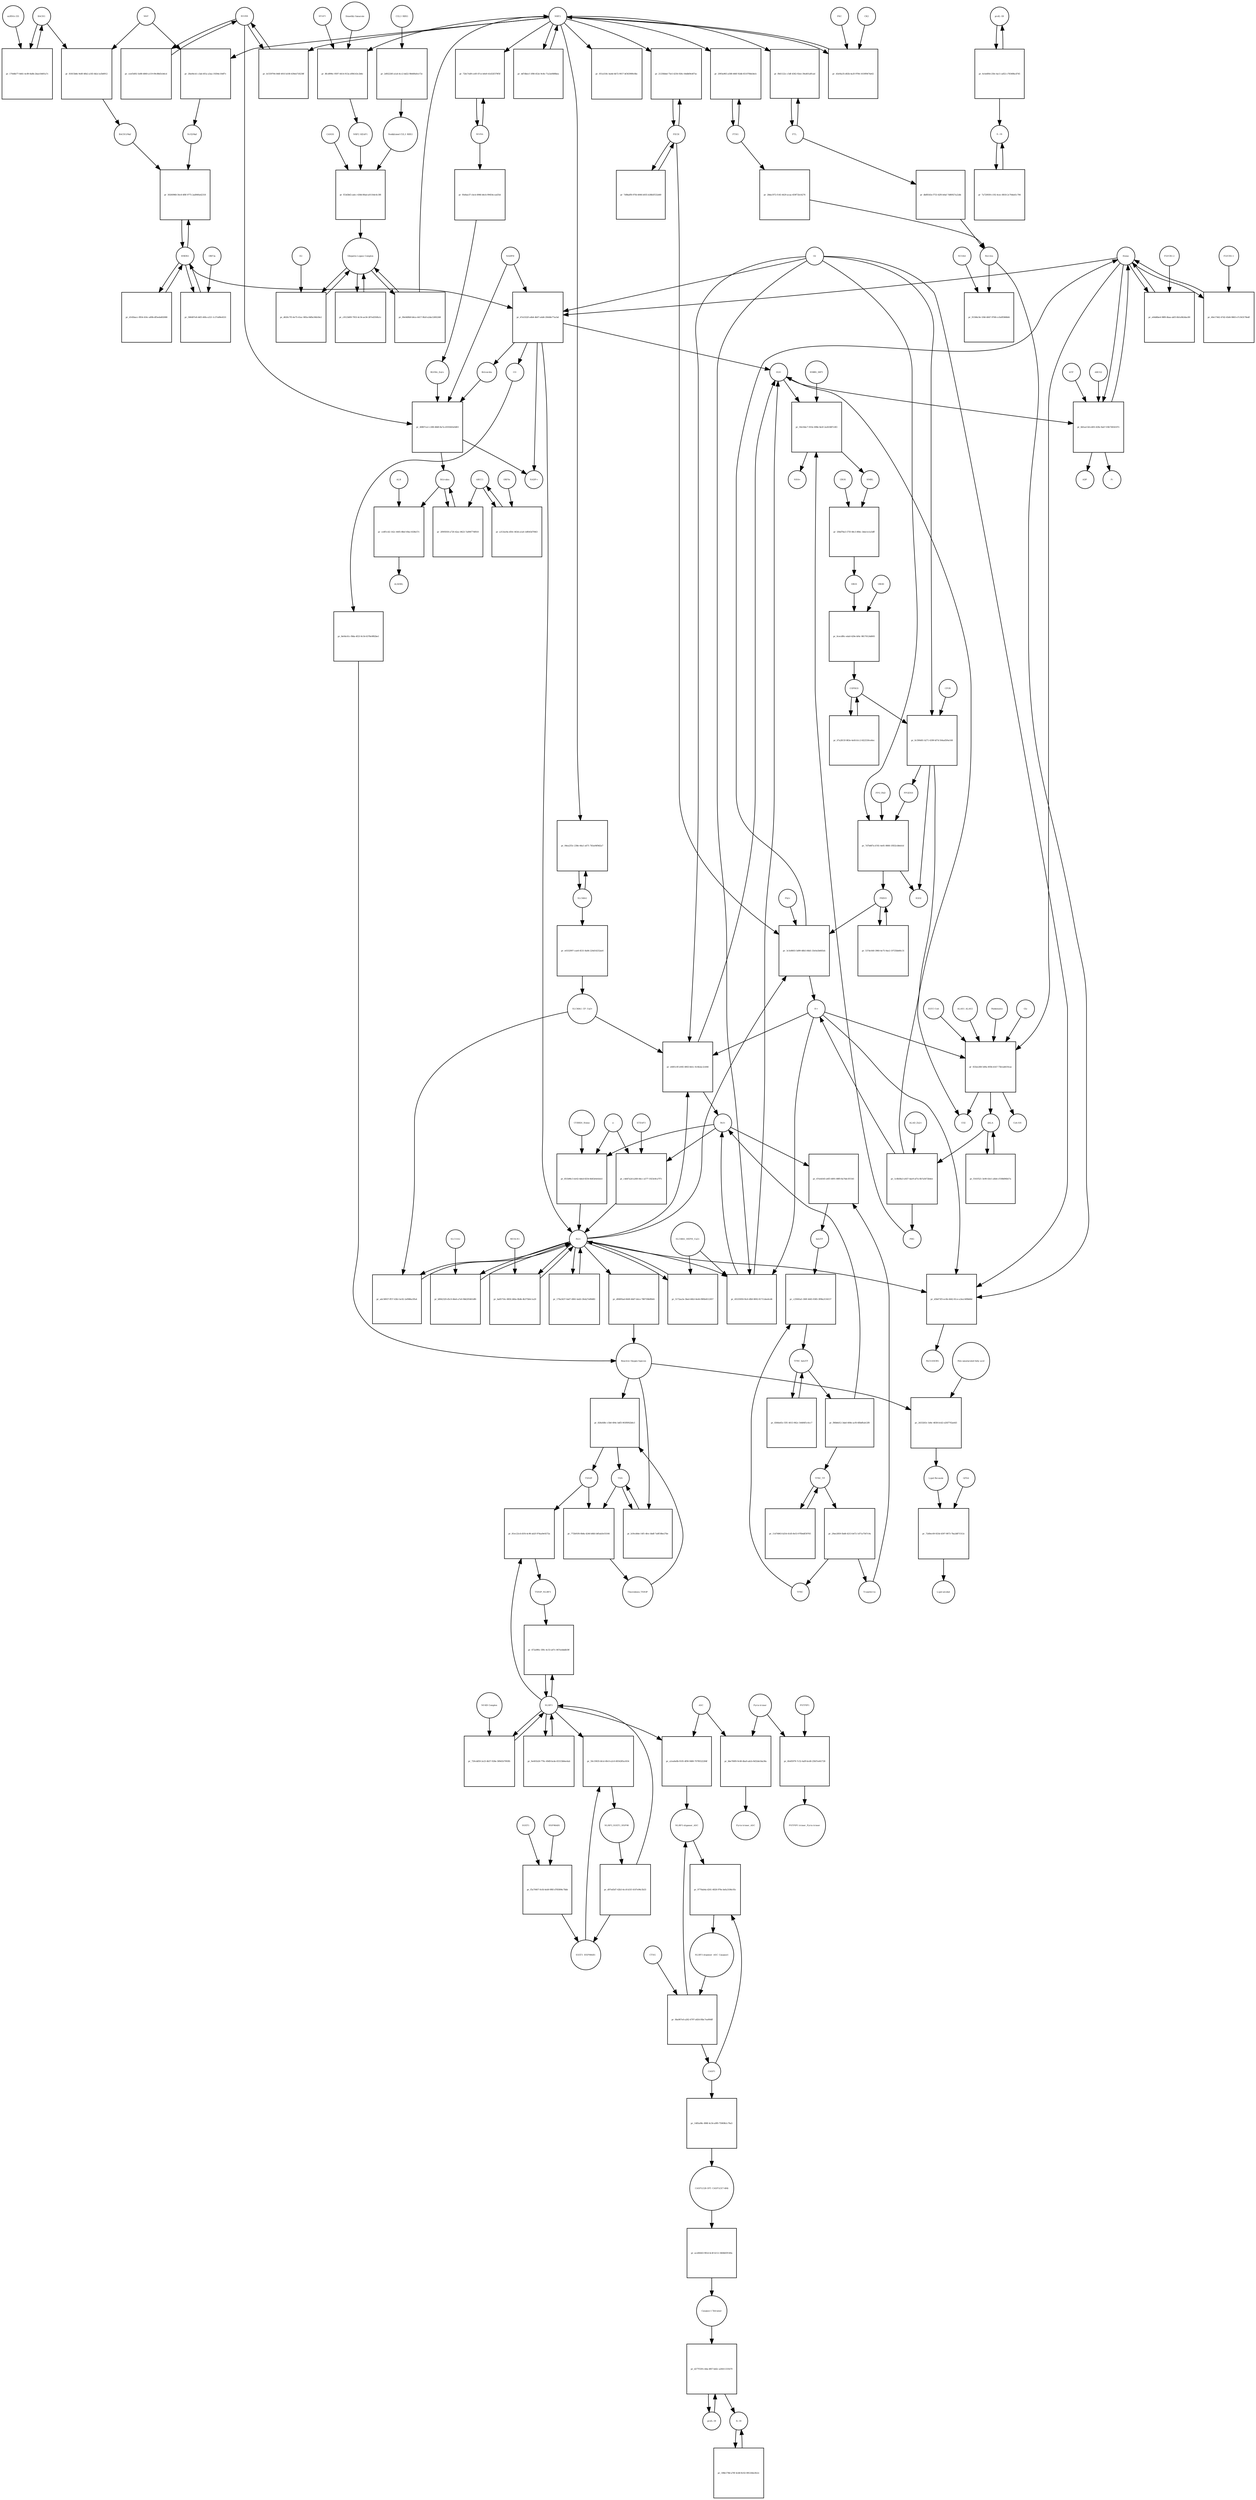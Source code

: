strict digraph  {
Heme [annotation="urn_miriam_obo.chebi_CHEBI%3A30413", bipartite=0, cls="simple chemical", fontsize=4, label=Heme, shape=circle];
"pr_47a5322f-a4b4-4b07-a4d4-29448e77acbd" [annotation="", bipartite=1, cls=process, fontsize=4, label="pr_47a5322f-a4b4-4b07-a4d4-29448e77acbd", shape=square];
Biliverdin [annotation="urn_miriam_obo.chebi_CHEBI%3A17033", bipartite=0, cls="simple chemical", fontsize=4, label=Biliverdin, shape=circle];
HMOX1 [annotation="", bipartite=0, cls=macromolecule, fontsize=4, label=HMOX1, shape=circle];
O2 [annotation="urn_miriam_obo.chebi_CHEBI%3A15379", bipartite=0, cls="simple chemical", fontsize=4, label=O2, shape=circle];
NADPH [annotation="urn_miriam_obo.chebi_CHEBI%3A16474", bipartite=0, cls="simple chemical", fontsize=4, label=NADPH, shape=circle];
H2O [annotation="urn_miriam_obo.chebi_CHEBI%3A15377", bipartite=0, cls="simple chemical", fontsize=4, label=H2O, shape=circle];
"Fe2+" [annotation="urn_miriam_obo.chebi_CHEBI%3A29033", bipartite=0, cls="simple chemical", fontsize=4, label="Fe2+", shape=circle];
"NADP+" [annotation="urn_miriam_obo.chebi_CHEBI%3A18009", bipartite=0, cls="simple chemical", fontsize=4, label="NADP+", shape=circle];
CO [annotation="urn_miriam_obo.chebi_CHEBI%3A17245", bipartite=0, cls="simple chemical", fontsize=4, label=CO, shape=circle];
"pr_e64d6be4-98f8-4baa-abf3-6b1a9b3dac89" [annotation="", bipartite=1, cls=process, fontsize=4, label="pr_e64d6be4-98f8-4baa-abf3-6b1a9b3dac89", shape=square];
"FLVCR1-2" [annotation=urn_miriam_uniprot_Q9Y5Y0, bipartite=0, cls=macromolecule, fontsize=4, label="FLVCR1-2", shape=circle];
"pr_40807ca1-c288-48d0-8a7a-d193443e0d03" [annotation="", bipartite=1, cls=process, fontsize=4, label="pr_40807ca1-c288-48d0-8a7a-d193443e0d03", shape=square];
Bilirubin [annotation="urn_miriam_obo.chebi_CHEBI%3A16990", bipartite=0, cls="simple chemical", fontsize=4, label=Bilirubin, shape=circle];
BLVRB [annotation=urn_miriam_uniprot_P30043, bipartite=0, cls=macromolecule, fontsize=4, label=BLVRB, shape=circle];
"BLVRA_Zn2+" [annotation="urn_miriam_obo.chebi_CHEBI%3A29805|urn_miriam_uniprot_P53004", bipartite=0, cls=complex, fontsize=4, label="BLVRA_Zn2+", shape=circle];
"pr_2f095930-a720-42ac-8623-7a896774f818" [annotation="", bipartite=1, cls=process, fontsize=4, label="pr_2f095930-a720-42ac-8623-7a896774f818", shape=square];
ABCC1 [annotation="", bipartite=0, cls=macromolecule, fontsize=4, label=ABCC1, shape=circle];
"pr_ce8f1cd2-142c-4405-88ef-69ac1638e57c" [annotation="", bipartite=1, cls=process, fontsize=4, label="pr_ce8f1cd2-142c-4405-88ef-69ac1638e57c", shape=square];
ALB [annotation=urn_miriam_uniprot_P02768, bipartite=0, cls=macromolecule, fontsize=4, label=ALB, shape=circle];
"ALB/BIL" [annotation="urn_miriam_uniprot_P02768|urn_miriam_obo.chebi_CHEBI%3A16990", bipartite=0, cls=complex, fontsize=4, label="ALB/BIL", shape=circle];
NRF2 [annotation="", bipartite=0, cls=macromolecule, fontsize=4, label=NRF2, shape=circle];
"pr_28a04cb1-c3ab-4f1a-a3aa-1929dc10df7c" [annotation="", bipartite=1, cls=process, fontsize=4, label="pr_28a04cb1-c3ab-4f1a-a3aa-1929dc10df7c", shape=square];
MAF [annotation=urn_miriam_uniprot_O75444, bipartite=0, cls=macromolecule, fontsize=4, label=MAF, shape=circle];
"Nrf2/Maf" [annotation="", bipartite=0, cls=complex, fontsize=4, label="Nrf2/Maf", shape=circle];
"pr_81815b8e-9e8f-40b2-a183-4b2c1a5b6912" [annotation="", bipartite=1, cls=process, fontsize=4, label="pr_81815b8e-9e8f-40b2-a183-4b2c1a5b6912", shape=square];
BACH1 [annotation=urn_miriam_uniprot_O14867, bipartite=0, cls=macromolecule, fontsize=4, label=BACH1, shape=circle];
"BACH1/Maf" [annotation="", bipartite=0, cls=complex, fontsize=4, label="BACH1/Maf", shape=circle];
"pr_170d4b77-0d41-4c89-8a8b-2bae18d01a7c" [annotation="", bipartite=1, cls=process, fontsize=4, label="pr_170d4b77-0d41-4c89-8a8b-2bae18d01a7c", shape=square];
"miRNA-155" [annotation=urn_miriam_ncbigene_406947, bipartite=0, cls="nucleic acid feature", fontsize=4, label="miRNA-155", shape=circle];
"pr_30260968-56c8-4f8f-9775-2ad949a42318" [annotation="", bipartite=1, cls=process, fontsize=4, label="pr_30260968-56c8-4f8f-9775-2ad949a42318", shape=square];
PRIN9 [annotation="urn_miriam_obo.chebi_CHEBI%3A15430", bipartite=0, cls="simple chemical", fontsize=4, label=PRIN9, shape=circle];
"pr_3c5e8603-5d99-48b5-84b5-33e0a5b665eb" [annotation="", bipartite=1, cls=process, fontsize=4, label="pr_3c5e8603-5d99-48b5-84b5-33e0a5b665eb", shape=square];
FECH [annotation=urn_miriam_uniprot_P22830, bipartite=0, cls=macromolecule, fontsize=4, label=FECH, shape=circle];
"Pb2+" [annotation="urn_miriam_obo.chebi_CHEBI%3A27889", bipartite=0, cls="simple chemical", fontsize=4, label="Pb2+", shape=circle];
"H+" [annotation="urn_miriam_obo.chebi_CHEBI%3A15378", bipartite=0, cls="simple chemical", fontsize=4, label="H+", shape=circle];
"SUCC-CoA" [annotation="urn_miriam_obo.chebi_CHEBI%3A57292", bipartite=0, cls="simple chemical", fontsize=4, label="SUCC-CoA", shape=circle];
"pr_833ee268-5d9a-493b-b1b7-75b1ab619cae" [annotation="", bipartite=1, cls=process, fontsize=4, label="pr_833ee268-5d9a-493b-b1b7-75b1ab619cae", shape=square];
dALA [annotation="urn_miriam_obo.chebi_CHEBI%3A356416", bipartite=0, cls="simple chemical", fontsize=4, label=dALA, shape=circle];
ALAS1_ALAS2 [annotation="urn_miriam_uniprot_P13196|urn_miriam_uniprot_P22557", bipartite=0, cls=complex, fontsize=4, label=ALAS1_ALAS2, shape=circle];
Panhematin [annotation="urn_miriam_obo.chebi_CHEBI%3A50385", bipartite=0, cls="simple chemical", fontsize=4, label=Panhematin, shape=circle];
Gly [annotation="urn_miriam_obo.chebi_CHEBI%3A57305", bipartite=0, cls="simple chemical", fontsize=4, label=Gly, shape=circle];
"CoA-SH" [annotation="urn_miriam_obo.chebi_CHEBI%3A15346", bipartite=0, cls="simple chemical", fontsize=4, label="CoA-SH", shape=circle];
CO2 [annotation="urn_miriam_obo.chebi_CHEBI%3A16526", bipartite=0, cls="simple chemical", fontsize=4, label=CO2, shape=circle];
"pr_8fcd996c-9597-4414-913a-ef84143c2b6c" [annotation="", bipartite=1, cls=process, fontsize=4, label="pr_8fcd996c-9597-4414-913a-ef84143c2b6c", shape=square];
KEAP1 [annotation=urn_miriam_uniprot_Q14145, bipartite=0, cls=macromolecule, fontsize=4, label=KEAP1, shape=circle];
NRF2_KEAP1 [annotation="urn_miriam_uniprot_Q14145|urn_miriam_uniprot_Q16236", bipartite=0, cls=complex, fontsize=4, label=NRF2_KEAP1, shape=circle];
"Dimethly fumarate" [annotation="urn_miriam_obo.chebi_CHEBI%3A76004", bipartite=0, cls="simple chemical", fontsize=4, label="Dimethly fumarate", shape=circle];
"Ubiquitin Ligase Complex" [annotation="urn_miriam_uniprot_Q14145|urn_miriam_uniprot_Q15843|urn_miriam_uniprot_Q13618|urn_miriam_uniprot_P62877|urn_miriam_uniprot_Q16236|urn_miriam_uniprot_P0CG48|urn_miriam_pubmed_19940261|urn_miriam_interpro_IPR000608", bipartite=0, cls=complex, fontsize=4, label="Ubiquitin Ligase Complex", shape=circle];
"pr_c9123d09-7953-4c54-ae34-287ed350fa1c" [annotation="", bipartite=1, cls=process, fontsize=4, label="pr_c9123d09-7953-4c54-ae34-287ed350fa1c", shape=square];
"pr_1c8b58a3-a927-4ae9-af7a-0b7a5672b4ee" [annotation="", bipartite=1, cls=process, fontsize=4, label="pr_1c8b58a3-a927-4ae9-af7a-0b7a5672b4ee", shape=square];
PBG [annotation="urn_miriam_obo.chebi_CHEBI%3A58126", bipartite=0, cls="simple chemical", fontsize=4, label=PBG, shape=circle];
"ALAD_Zn2+" [annotation="urn_miriam_uniprot_P13716|urn_miriam_obo.chebi_CHEBI%3A29105", bipartite=0, cls=complex, fontsize=4, label="ALAD_Zn2+", shape=circle];
"pr_50e1bbc7-933e-498e-8a5f-2a263487c6f2" [annotation="", bipartite=1, cls=process, fontsize=4, label="pr_50e1bbc7-933e-498e-8a5f-2a263487c6f2", shape=square];
HMBL [annotation="urn_miriam_obo.chebi_CHEBI%3A57845", bipartite=0, cls="simple chemical", fontsize=4, label=HMBL, shape=circle];
HMBS_DIPY [annotation="urn_miriam_obo.chebi_CHEBI%3A36319|urn_miriam_uniprot_P08397", bipartite=0, cls=complex, fontsize=4, label=HMBS_DIPY, shape=circle];
"NH4+" [annotation="urn_miriam_obo.chebi_CHEBI%3A28938", bipartite=0, cls="simple chemical", fontsize=4, label="NH4+", shape=circle];
"pr_20bd78a5-575f-48c3-80bc-3dee1e1a5dff" [annotation="", bipartite=1, cls=process, fontsize=4, label="pr_20bd78a5-575f-48c3-80bc-3dee1e1a5dff", shape=square];
URO3 [annotation="urn_miriam_obo.chebi_CHEBI%3A15437", bipartite=0, cls="simple chemical", fontsize=4, label=URO3, shape=circle];
UROS [annotation=urn_miriam_uniprot_P10746, bipartite=0, cls=macromolecule, fontsize=4, label=UROS, shape=circle];
"pr_0cecdf6c-eda0-429e-bf4c-98170124d005" [annotation="", bipartite=1, cls=process, fontsize=4, label="pr_0cecdf6c-eda0-429e-bf4c-98170124d005", shape=square];
COPRO3 [annotation="urn_miriam_obo.chebi_CHEBI%3A15439", bipartite=0, cls="simple chemical", fontsize=4, label=COPRO3, shape=circle];
UROD [annotation=urn_miriam_uniprot_P06132, bipartite=0, cls=macromolecule, fontsize=4, label=UROD, shape=circle];
"pr_0c590d01-b271-4399-bf7d-564ad5f4e168" [annotation="", bipartite=1, cls=process, fontsize=4, label="pr_0c590d01-b271-4399-bf7d-564ad5f4e168", shape=square];
PPGEN9 [annotation="urn_miriam_obo.chebi_CHEBI%3A15435", bipartite=0, cls="simple chemical", fontsize=4, label=PPGEN9, shape=circle];
CPOX [annotation=urn_miriam_uniprot_P36551, bipartite=0, cls=macromolecule, fontsize=4, label=CPOX, shape=circle];
H2O2 [annotation="urn_miriam_obo.chebi_CHEBI%3A16240", bipartite=0, cls="simple chemical", fontsize=4, label=H2O2, shape=circle];
"pr_7d7b487a-b7d1-4e81-8666-1f832cb8eb1d" [annotation="", bipartite=1, cls=process, fontsize=4, label="pr_7d7b487a-b7d1-4e81-8666-1f832cb8eb1d", shape=square];
PPO_FAD [annotation="urn_miriam_obo.chebi_CHEBI%3A16238|urn_miriam_uniprot_P50336", bipartite=0, cls=complex, fontsize=4, label=PPO_FAD, shape=circle];
"pr_dd7dbecf-1f88-452e-9c8e-71a3af488bea" [annotation="", bipartite=1, cls=process, fontsize=4, label="pr_dd7dbecf-1f88-452e-9c8e-71a3af488bea", shape=square];
"pr_f161f521-3e90-43e1-a4b4-cf188d96b57a" [annotation="", bipartite=1, cls="uncertain process", fontsize=4, label="pr_f161f521-3e90-43e1-a4b4-cf188d96b57a", shape=square];
"pr_67a2815f-883e-4efd-b1c2-fd22530ce6ec" [annotation="", bipartite=1, cls="uncertain process", fontsize=4, label="pr_67a2815f-883e-4efd-b1c2-fd22530ce6ec", shape=square];
"pr_537dc640-3960-4e75-9ae2-19725bb60c31" [annotation="", bipartite=1, cls="uncertain process", fontsize=4, label="pr_537dc640-3960-4e75-9ae2-19725bb60c31", shape=square];
"Poly-unsaturated fatty acid" [annotation="urn_miriam_obo.chebi_CHEBI%3A26208", bipartite=0, cls="simple chemical", fontsize=4, label="Poly-unsaturated fatty acid", shape=circle];
"pr_2433263c-5d4c-4838-b1d2-e2fd7702a0d3" [annotation="", bipartite=1, cls=process, fontsize=4, label="pr_2433263c-5d4c-4838-b1d2-e2fd7702a0d3", shape=square];
"Lipid Peroxide" [annotation="urn_miriam_obo.chebi_CHEBI%3A61051", bipartite=0, cls="simple chemical", fontsize=4, label="Lipid Peroxide", shape=circle];
"Reactive Oxygen Species" [annotation="urn_miriam_obo.chebi_CHEBI%3A26523", bipartite=0, cls="simple chemical", fontsize=4, label="Reactive Oxygen Species", shape=circle];
"pr_d3b473f3-ec6b-4442-81ce-a3ea14f8b68d" [annotation="", bipartite=1, cls=process, fontsize=4, label="pr_d3b473f3-ec6b-4442-81ce-a3ea14f8b68d", shape=square];
"Fe(3+)O(OH)" [annotation="urn_miriam_obo.chebi_CHEBI%3A78619", bipartite=0, cls="simple chemical", fontsize=4, label="Fe(3+)O(OH)", shape=circle];
Ferritin [annotation=urn_miriam_uniprot_P02794, bipartite=0, cls=complex, fontsize=4, label=Ferritin, shape=circle];
"pr_adc58937-ff57-43b1-bc82-2ef886a1ffa4" [annotation="", bipartite=1, cls=process, fontsize=4, label="pr_adc58937-ff57-43b1-bc82-2ef886a1ffa4", shape=square];
"SLC40A1_CP_Cu2+" [annotation="urn_miriam_uniprot_P00450|urn_miriam_uniprot_Q9NP59|urn_miriam_obo.chebi_CHEBI%3A29036", bipartite=0, cls=complex, fontsize=4, label="SLC40A1_CP_Cu2+", shape=circle];
"pr_efd01c0f-e045-4063-bb1c-0c4b2ac2cb9d" [annotation="", bipartite=1, cls=process, fontsize=4, label="pr_efd01c0f-e045-4063-bb1c-0c4b2ac2cb9d", shape=square];
"Fe3+" [annotation="urn_miriam_obo.chebi_CHEBI%3A29034", bipartite=0, cls="simple chemical", fontsize=4, label="Fe3+", shape=circle];
SLC40A1 [annotation=urn_miriam_ncbigene_30061, bipartite=0, cls="nucleic acid feature", fontsize=4, label=SLC40A1, shape=circle];
"pr_04ea255c-238e-44a1-a671-7b5a04f9d2a7" [annotation="", bipartite=1, cls=process, fontsize=4, label="pr_04ea255c-238e-44a1-a671-7b5a04f9d2a7", shape=square];
FTH1 [annotation=urn_miriam_ncbigene_2495, bipartite=0, cls="nucleic acid feature", fontsize=4, label=FTH1, shape=circle];
"pr_2093a965-a588-466f-92db-651070bb3dcb" [annotation="", bipartite=1, cls=process, fontsize=4, label="pr_2093a965-a588-466f-92db-651070bb3dcb", shape=square];
FTL [annotation=urn_miriam_ncbigene_2512, bipartite=0, cls="nucleic acid feature", fontsize=4, label=FTL, shape=circle];
"pr_f8d1122c-c5df-4362-92ee-39a401affcad" [annotation="", bipartite=1, cls=process, fontsize=4, label="pr_f8d1122c-c5df-4362-92ee-39a401affcad", shape=square];
"pr_28da1972-f145-4429-acaa-459f72b14276" [annotation="", bipartite=1, cls=process, fontsize=4, label="pr_28da1972-f145-4429-acaa-459f72b14276", shape=square];
"pr_dbf8543e-f753-42f0-b0af-7d80927a22db" [annotation="", bipartite=1, cls=process, fontsize=4, label="pr_dbf8543e-f753-42f0-b0af-7d80927a22db", shape=square];
"pr_21256bbd-75e5-4256-926c-64db69e4f7ac" [annotation="", bipartite=1, cls=process, fontsize=4, label="pr_21256bbd-75e5-4256-926c-64db69e4f7ac", shape=square];
"pr_7d9baff8-97fd-4066-b935-b38b5f532d49" [annotation="", bipartite=1, cls=process, fontsize=4, label="pr_7d9baff8-97fd-4066-b935-b38b5f532d49", shape=square];
"pr_d145bacc-f854-416c-a89b-df5eebd02088" [annotation="", bipartite=1, cls=process, fontsize=4, label="pr_d145bacc-f854-416c-a89b-df5eebd02088", shape=square];
BLVRA [annotation=urn_miriam_ncbigene_644, bipartite=0, cls="nucleic acid feature", fontsize=4, label=BLVRA, shape=circle];
"pr_72b17ed9-ce0f-47ce-b0e9-41d32f379f5f" [annotation="", bipartite=1, cls=process, fontsize=4, label="pr_72b17ed9-ce0f-47ce-b0e9-41d32f379f5f", shape=square];
"pr_b1559794-046f-491f-b108-439eb718238f" [annotation="", bipartite=1, cls=process, fontsize=4, label="pr_b1559794-046f-491f-b108-439eb718238f", shape=square];
"pr_ceef3d92-5e88-4860-a119-09c88d3cb6cd" [annotation="", bipartite=1, cls=process, fontsize=4, label="pr_ceef3d92-5e88-4860-a119-09c88d3cb6cd", shape=square];
"pr_f0e8ae37-cbcb-4966-b6cb-99454ccad35d" [annotation="", bipartite=1, cls=process, fontsize=4, label="pr_f0e8ae37-cbcb-4966-b6cb-99454ccad35d", shape=square];
"pr_e0332997-cae8-4531-8a84-224d14252ae0" [annotation="", bipartite=1, cls=process, fontsize=4, label="pr_e0332997-cae8-4531-8a84-224d14252ae0", shape=square];
"pr_91584c9e-1f46-4847-9768-ccfa0f5868d4" [annotation="", bipartite=1, cls=process, fontsize=4, label="pr_91584c9e-1f46-4847-9768-ccfa0f5868d4", shape=square];
NCOA4 [annotation=urn_miriam_uniprot_Q13772, bipartite=0, cls=macromolecule, fontsize=4, label=NCOA4, shape=circle];
"pr_851b96c3-dc62-4ded-8254-8d43e6efafa5" [annotation="", bipartite=1, cls=process, fontsize=4, label="pr_851b96c3-dc62-4ded-8254-8d43e6efafa5", shape=square];
CYBRD1_Heme [annotation="urn_miriam_uniprot_Q53TN4|urn_miriam_obo.chebi_CHEBI%3A30413", bipartite=0, cls=complex, fontsize=4, label=CYBRD1_Heme, shape=circle];
"e-" [annotation="urn_miriam_obo.chebi_CHEBI%3A10545", bipartite=0, cls="simple chemical", fontsize=4, label="e-", shape=circle];
"pr_bf842329-d5c9-46e6-a7e0-9b6205461df6" [annotation="", bipartite=1, cls=process, fontsize=4, label="pr_bf842329-d5c9-46e6-a7e0-9b6205461df6", shape=square];
SLC11A2 [annotation=urn_miriam_uniprot_P49281, bipartite=0, cls=macromolecule, fontsize=4, label=SLC11A2, shape=circle];
"pr_72d0ec69-925d-4397-9873-7ba2d871512c" [annotation="", bipartite=1, cls=process, fontsize=4, label="pr_72d0ec69-925d-4397-9873-7ba2d871512c", shape=square];
"Lipid alcohol" [annotation="urn_miriam_obo.chebi_CHEBI%3A24026", bipartite=0, cls="simple chemical", fontsize=4, label="Lipid alcohol", shape=circle];
GPX4 [annotation=urn_miriam_uniprot_P36969, bipartite=0, cls=macromolecule, fontsize=4, label=GPX4, shape=circle];
"pr_586497e8-44f3-40fa-a321-1c37a89e4531" [annotation="", bipartite=1, cls=process, fontsize=4, label="pr_586497e8-44f3-40fa-a321-1c37a89e4531", shape=square];
ORF3a [annotation="urn_miriam_uniprot_P0DTC3|urn_miriam_taxonomy_2697049", bipartite=0, cls=macromolecule, fontsize=4, label=ORF3a, shape=circle];
"pr_df4895ad-8449-46d7-b4ce-788759b0fb64" [annotation="", bipartite=1, cls=process, fontsize=4, label="pr_df4895ad-8449-46d7-b4ce-788759b0fb64", shape=square];
"pr_a313ee9a-d50c-463d-a1a6-1df645d7f463" [annotation="", bipartite=1, cls=process, fontsize=4, label="pr_a313ee9a-d50c-463d-a1a6-1df645d7f463", shape=square];
ORF9c [annotation=urn_miriam_taxonomy_2697049, bipartite=0, cls=macromolecule, fontsize=4, label=ORF9c, shape=circle];
CUL3_RBX1 [annotation="urn_miriam_uniprot_Q13618|urn_miriam_uniprot_P62877", bipartite=0, cls=complex, fontsize=4, label=CUL3_RBX1, shape=circle];
"pr_2d92226f-a1a4-4cc2-bd22-9b0d9a0ce72c" [annotation="", bipartite=1, cls=process, fontsize=4, label="pr_2d92226f-a1a4-4cc2-bd22-9b0d9a0ce72c", shape=square];
"Neddylated CUL3_RBX1" [annotation="urn_miriam_uniprot_Q15843|urn_miriam_uniprot_Q13618|urn_miriam_uniprot_P62877", bipartite=0, cls=complex, fontsize=4, label="Neddylated CUL3_RBX1", shape=circle];
"pr_051a518c-ba4d-4b72-9017-bf363989c8bc" [annotation="", bipartite=1, cls=process, fontsize=4, label="pr_051a518c-ba4d-4b72-9017-bf363989c8bc", shape=square];
"pr_f53d3bf2-adcc-438d-80ad-a0110dc6c3f8" [annotation="", bipartite=1, cls=process, fontsize=4, label="pr_f53d3bf2-adcc-438d-80ad-a0110dc6c3f8", shape=square];
CAND1 [annotation=urn_miriam_uniprot_Q86VP6, bipartite=0, cls=macromolecule, fontsize=4, label=CAND1, shape=circle];
E2 [annotation=urn_miriam_interpro_IPR000608, bipartite=0, cls=macromolecule, fontsize=4, label=E2, shape=circle];
"pr_d620c7f3-4e75-41ac-985a-84fbc94b18e2" [annotation="", bipartite=1, cls=process, fontsize=4, label="pr_d620c7f3-4e75-41ac-985a-84fbc94b18e2", shape=square];
"pr_43ef4a35-d02b-4a3f-9784-1619f9474e62" [annotation="", bipartite=1, cls=process, fontsize=4, label="pr_43ef4a35-d02b-4a3f-9784-1619f9474e62", shape=square];
PKC [annotation="urn_miriam_pubmed_12198130|urn_miriam_interpro_IPR012233", bipartite=0, cls=macromolecule, fontsize=4, label=PKC, shape=circle];
CK2 [annotation="", bipartite=0, cls=macromolecule, fontsize=4, label=CK2, shape=circle];
"pr_40e17442-47d2-45d4-9865-e7c563178edf" [annotation="", bipartite=1, cls=process, fontsize=4, label="pr_40e17442-47d2-45d4-9865-e7c563178edf", shape=square];
"FLVCR1-1" [annotation=urn_miriam_uniprot_Q9Y5Y0, bipartite=0, cls=macromolecule, fontsize=4, label="FLVCR1-1", shape=circle];
"pr_8d1ae13d-e405-429e-9ab7-03b73654107c" [annotation="", bipartite=1, cls=process, fontsize=4, label="pr_8d1ae13d-e405-429e-9ab7-03b73654107c", shape=square];
ABCG2 [annotation=urn_miriam_uniprot_Q9UNQ0, bipartite=0, cls="macromolecule multimer", fontsize=4, label=ABCG2, shape=circle];
ATP [annotation="urn_miriam_obo.chebi_CHEBI%3A30616", bipartite=0, cls="simple chemical", fontsize=4, label=ATP, shape=circle];
Pi [annotation="urn_miriam_obo.chebi_CHEBI%3A18367", bipartite=0, cls="simple chemical", fontsize=4, label=Pi, shape=circle];
ADP [annotation="urn_miriam_obo.chebi_CHEBI%3A456216", bipartite=0, cls="simple chemical", fontsize=4, label=ADP, shape=circle];
"pr_5172aa3e-3bed-46b3-8e44-f8f6b4512057" [annotation="", bipartite=1, cls=process, fontsize=4, label="pr_5172aa3e-3bed-46b3-8e44-f8f6b4512057", shape=square];
"SLC40A1_HEPH_Cu2+" [annotation="urn_miriam_uniprot_Q9BQS7|urn_miriam_uniprot_Q9NP59|urn_miriam_obo.chebi_CHEBI%3A28694", bipartite=0, cls=complex, fontsize=4, label="SLC40A1_HEPH_Cu2+", shape=circle];
"pr_45535959-f4c6-4fbf-8092-81711dee6cd4" [annotation="", bipartite=1, cls=process, fontsize=4, label="pr_45535959-f4c6-4fbf-8092-81711dee6cd4", shape=square];
"pr_67eeb545-a6f3-4891-88f0-8a74dc5f1541" [annotation="", bipartite=1, cls=process, fontsize=4, label="pr_67eeb545-a6f3-4891-88f0-8a74dc5f1541", shape=square];
Transferrin [annotation=urn_miriam_uniprot_P02787, bipartite=0, cls=macromolecule, fontsize=4, label=Transferrin, shape=circle];
holoTF [annotation="urn_miriam_uniprot_P02787|urn_miriam_obo.chebi_CHEBI%3A29034", bipartite=0, cls=complex, fontsize=4, label=holoTF, shape=circle];
TFRC [annotation=urn_miriam_uniprot_P02786, bipartite=0, cls="macromolecule multimer", fontsize=4, label=TFRC, shape=circle];
"pr_c25945a5-180f-4445-9385-3f98a3156157" [annotation="", bipartite=1, cls=process, fontsize=4, label="pr_c25945a5-180f-4445-9385-3f98a3156157", shape=square];
TFRC_holoTF [annotation="urn_miriam_uniprot_P02787|urn_miriam_obo.chebi_CHEBI%3A29034|urn_miriam_uniprot_P02786", bipartite=0, cls=complex, fontsize=4, label=TFRC_holoTF, shape=circle];
"pr_8366e65c-f3f1-4013-962c-54406f1c6cc7" [annotation="", bipartite=1, cls=process, fontsize=4, label="pr_8366e65c-f3f1-4013-962c-54406f1c6cc7", shape=square];
"pr_f86b6d12-3da6-408e-acf6-6fbbffab12f8" [annotation="", bipartite=1, cls=process, fontsize=4, label="pr_f86b6d12-3da6-408e-acf6-6fbbffab12f8", shape=square];
TFRC_TF [annotation="urn_miriam_uniprot_P02787|urn_miriam_uniprot_P02786", bipartite=0, cls=complex, fontsize=4, label=TFRC_TF, shape=circle];
"pr_c4d47a2d-a268-44cc-a577-1023e9ca7f7c" [annotation="", bipartite=1, cls=process, fontsize=4, label="pr_c4d47a2d-a268-44cc-a577-1023e9ca7f7c", shape=square];
STEAP3 [annotation=urn_miriam_uniprot_Q658P3, bipartite=0, cls=macromolecule, fontsize=4, label=STEAP3, shape=circle];
"pr_ba85716c-8850-466a-8b4b-4b375b0c1a20" [annotation="", bipartite=1, cls=process, fontsize=4, label="pr_ba85716c-8850-466a-8b4b-4b375b0c1a20", shape=square];
MCOLN1 [annotation=urn_miriam_uniprot_Q9GZU1, bipartite=0, cls=macromolecule, fontsize=4, label=MCOLN1, shape=circle];
"pr_179a3437-0a67-4961-beb5-3feb27e89d83" [annotation="", bipartite=1, cls=process, fontsize=4, label="pr_179a3437-0a67-4961-beb5-3feb27e89d83", shape=square];
"pr_11d74863-b254-41d5-8e53-97fb4df39765" [annotation="", bipartite=1, cls=process, fontsize=4, label="pr_11d74863-b254-41d5-8e53-97fb4df39765", shape=square];
"pr_29ae2859-5bd6-4213-b472-1d71a7567c9a" [annotation="", bipartite=1, cls=process, fontsize=4, label="pr_29ae2859-5bd6-4213-b472-1d71a7567c9a", shape=square];
"pr_90e9d9b9-b6ca-4417-9fa9-a2da12692268" [annotation="", bipartite=1, cls=process, fontsize=4, label="pr_90e9d9b9-b6ca-4417-9fa9-a2da12692268", shape=square];
Thioredoxin_TXNIP [annotation="urn_miriam_uniprot_P10599|urn_miriam_uniprot_Q9H3M7", bipartite=0, cls=complex, fontsize=4, label=Thioredoxin_TXNIP, shape=circle];
"pr_826efd8c-c5b0-494c-bdf3-903f0f42bfe3" [annotation="", bipartite=1, cls=process, fontsize=4, label="pr_826efd8c-c5b0-494c-bdf3-903f0f42bfe3", shape=square];
TXNIP [annotation=urn_miriam_uniprot_Q9H3M7, bipartite=0, cls=macromolecule, fontsize=4, label=TXNIP, shape=circle];
TXN [annotation=urn_miriam_uniprot_P10599, bipartite=0, cls=macromolecule, fontsize=4, label=TXN, shape=circle];
NLRP3 [annotation=urn_miriam_uniprot_Q96P20, bipartite=0, cls=macromolecule, fontsize=4, label=NLRP3, shape=circle];
"pr_720cdd59-2e23-4b57-928e-589d1b7993fb" [annotation="", bipartite=1, cls=process, fontsize=4, label="pr_720cdd59-2e23-4b57-928e-589d1b7993fb", shape=square];
"Nf-KB Complex" [annotation="urn_miriam_uniprot_P19838|urn_miriam_uniprot_Q04206|urn_miriam_uniprot_Q00653", bipartite=0, cls=complex, fontsize=4, label="Nf-KB Complex", shape=circle];
"pr_9e401b26-776c-49d9-bcde-65313b8ee4ab" [annotation="", bipartite=1, cls=process, fontsize=4, label="pr_9e401b26-776c-49d9-bcde-65313b8ee4ab", shape=square];
"pr_b19cd44e-14f1-4fec-bbdf-7a8f18be27be" [annotation="", bipartite=1, cls=process, fontsize=4, label="pr_b19cd44e-14f1-4fec-bbdf-7a8f18be27be", shape=square];
"pr_772b91f6-0b8a-4246-b8b5-b85ab3e55166" [annotation="", bipartite=1, cls=process, fontsize=4, label="pr_772b91f6-0b8a-4246-b8b5-b85ab3e55166", shape=square];
HSP90AB1 [annotation=urn_miriam_uniprot_P08238, bipartite=0, cls=macromolecule, fontsize=4, label=HSP90AB1, shape=circle];
"pr_f5a70407-0cfd-4eb9-9f6f-d785894c7bbb" [annotation="", bipartite=1, cls=process, fontsize=4, label="pr_f5a70407-0cfd-4eb9-9f6f-d785894c7bbb", shape=square];
SUGT1 [annotation=urn_miriam_uniprot_Q9Y2Z0, bipartite=0, cls=macromolecule, fontsize=4, label=SUGT1, shape=circle];
SUGT1_HSP90AB1 [annotation="urn_miriam_uniprot_P08238|urn_miriam_uniprot_Q9Y2Z0", bipartite=0, cls=complex, fontsize=4, label=SUGT1_HSP90AB1, shape=circle];
"pr_50c19035-bfcd-49c0-a2c0-6054285a1654" [annotation="", bipartite=1, cls=process, fontsize=4, label="pr_50c19035-bfcd-49c0-a2c0-6054285a1654", shape=square];
NLRP3_SUGT1_HSP90 [annotation="urn_miriam_uniprot_P08238|urn_miriam_uniprot_Q96P20|urn_miriam_uniprot_Q9Y2Z0", bipartite=0, cls=complex, fontsize=4, label=NLRP3_SUGT1_HSP90, shape=circle];
"pr_81ec22cd-d1f4-4c96-ab2f-974aa9e9272a" [annotation="", bipartite=1, cls=process, fontsize=4, label="pr_81ec22cd-d1f4-4c96-ab2f-974aa9e9272a", shape=square];
TXNIP_NLRP3 [annotation="urn_miriam_uniprot_Q9H3M7|urn_miriam_uniprot_Q96P20", bipartite=0, cls=complex, fontsize=4, label=TXNIP_NLRP3, shape=circle];
"pr_a1ea6e8b-9105-4f90-9480-707f6522284f" [annotation="", bipartite=1, cls=process, fontsize=4, label="pr_a1ea6e8b-9105-4f90-9480-707f6522284f", shape=square];
ASC [annotation=urn_miriam_uniprot_Q9ULZ3, bipartite=0, cls=macromolecule, fontsize=4, label=ASC, shape=circle];
"NLRP3 oligomer_ASC" [annotation="urn_miriam_uniprot_Q9ULZ3|urn_miriam_obo.chebi_CHEBI%3A36080", bipartite=0, cls=complex, fontsize=4, label="NLRP3 oligomer_ASC", shape=circle];
"pr_9770ab4a-d241-4828-976e-befa3184c05c" [annotation="", bipartite=1, cls=process, fontsize=4, label="pr_9770ab4a-d241-4828-976e-befa3184c05c", shape=square];
CASP1 [annotation=urn_miriam_uniprot_P29466, bipartite=0, cls=macromolecule, fontsize=4, label=CASP1, shape=circle];
"NLRP3 oligomer_ASC_Caspase1" [annotation="urn_miriam_uniprot_P29466|urn_miriam_uniprot_Q9ULZ3", bipartite=0, cls=complex, fontsize=4, label="NLRP3 oligomer_ASC_Caspase1", shape=circle];
"pr_bbe760f0-9c48-4ba9-adcb-9d32de5da38a" [annotation="", bipartite=1, cls=process, fontsize=4, label="pr_bbe760f0-9c48-4ba9-adcb-9d32de5da38a", shape=square];
"Pyrin trimer" [annotation=urn_miriam_uniprot_O15553, bipartite=0, cls=complex, fontsize=4, label="Pyrin trimer", shape=circle];
"Pyrin trimer_ASC" [annotation="urn_miriam_uniprot_O15553|urn_miriam_uniprot_Q9ULZ3", bipartite=0, cls=complex, fontsize=4, label="Pyrin trimer_ASC", shape=circle];
"pr_6fe85979-7c52-4af9-bcd0-25fd7a441728" [annotation="", bipartite=1, cls=process, fontsize=4, label="pr_6fe85979-7c52-4af9-bcd0-25fd7a441728", shape=square];
PSTPIP1 [annotation=urn_miriam_uniprot_O43586, bipartite=0, cls="macromolecule multimer", fontsize=4, label=PSTPIP1, shape=circle];
"PSTPIP1 trimer_Pyrin trimer" [annotation="urn_miriam_uniprot_O15553|urn_miriam_uniprot_O43586", bipartite=0, cls=complex, fontsize=4, label="PSTPIP1 trimer_Pyrin trimer", shape=circle];
"pr_0ba907e0-a262-4797-a824-f6bc7ea904ff" [annotation="", bipartite=1, cls=process, fontsize=4, label="pr_0ba907e0-a262-4797-a824-f6bc7ea904ff", shape=square];
CTSG [annotation=urn_miriam_uniprot_P08311, bipartite=0, cls=macromolecule, fontsize=4, label=CTSG, shape=circle];
"pr_1485a98c-898f-4c54-a9f9-75969b1c76a5" [annotation="", bipartite=1, cls=process, fontsize=4, label="pr_1485a98c-898f-4c54-a9f9-75969b1c76a5", shape=square];
"CASP1(120-197)_CASP1(317-404)" [annotation=urn_miriam_uniprot_P29466, bipartite=0, cls=complex, fontsize=4, label="CASP1(120-197)_CASP1(317-404)", shape=circle];
"pr_ace66443-961d-4c4f-b112-3464bf3f140a" [annotation="", bipartite=1, cls=process, fontsize=4, label="pr_ace66443-961d-4c4f-b112-3464bf3f140a", shape=square];
"Caspase-1 Tetramer" [annotation=urn_miriam_uniprot_P29466, bipartite=0, cls="complex multimer", fontsize=4, label="Caspase-1 Tetramer", shape=circle];
"proIL-1B" [annotation=urn_miriam_uniprot_P01584, bipartite=0, cls=macromolecule, fontsize=4, label="proIL-1B", shape=circle];
"pr_6cfa6f64-25fe-4a11-ad52-c78349bcd745" [annotation="", bipartite=1, cls=process, fontsize=4, label="pr_6cfa6f64-25fe-4a11-ad52-c78349bcd745", shape=square];
"IL-1B" [annotation=urn_miriam_uniprot_P01584, bipartite=0, cls=macromolecule, fontsize=4, label="IL-1B", shape=circle];
"pr_7a720939-c192-4cec-8818-2c70ded1c706" [annotation="", bipartite=1, cls="omitted process", fontsize=4, label="pr_7a720939-c192-4cec-8818-2c70ded1c706", shape=square];
"pr_672a9f6c-5f9c-4c53-a07c-067eebbdb59f" [annotation="", bipartite=1, cls=process, fontsize=4, label="pr_672a9f6c-5f9c-4c53-a07c-067eebbdb59f", shape=square];
"proIL-18" [annotation=urn_miriam_uniprot_Q14116, bipartite=0, cls=macromolecule, fontsize=4, label="proIL-18", shape=circle];
"pr_d277f339-c4da-4f67-bd2c-a26411331b70" [annotation="", bipartite=1, cls=process, fontsize=4, label="pr_d277f339-c4da-4f67-bd2c-a26411331b70", shape=square];
"IL-18" [annotation=urn_miriam_uniprot_Q14116, bipartite=0, cls=macromolecule, fontsize=4, label="IL-18", shape=circle];
"pr_188e178d-a76f-4cb8-8c62-081244e2fe2c" [annotation="", bipartite=1, cls="omitted process", fontsize=4, label="pr_188e178d-a76f-4cb8-8c62-081244e2fe2c", shape=square];
"pr_8e04c61c-f8da-4f23-9c54-6378e9f82be1" [annotation="", bipartite=1, cls=process, fontsize=4, label="pr_8e04c61c-f8da-4f23-9c54-6378e9f82be1", shape=square];
"pr_d97ed5d7-42b3-4cc8-b31f-4167e96c5b33" [annotation="", bipartite=1, cls=process, fontsize=4, label="pr_d97ed5d7-42b3-4cc8-b31f-4167e96c5b33", shape=square];
Heme -> "pr_47a5322f-a4b4-4b07-a4d4-29448e77acbd"  [annotation="", interaction_type=consumption];
Heme -> "pr_e64d6be4-98f8-4baa-abf3-6b1a9b3dac89"  [annotation="", interaction_type=consumption];
Heme -> "pr_833ee268-5d9a-493b-b1b7-75b1ab619cae"  [annotation=urn_miriam_pubmed_25446301, interaction_type=inhibition];
Heme -> "pr_40e17442-47d2-45d4-9865-e7c563178edf"  [annotation="", interaction_type=consumption];
Heme -> "pr_8d1ae13d-e405-429e-9ab7-03b73654107c"  [annotation="", interaction_type=consumption];
"pr_47a5322f-a4b4-4b07-a4d4-29448e77acbd" -> Biliverdin  [annotation="", interaction_type=production];
"pr_47a5322f-a4b4-4b07-a4d4-29448e77acbd" -> H2O  [annotation="", interaction_type=production];
"pr_47a5322f-a4b4-4b07-a4d4-29448e77acbd" -> "Fe2+"  [annotation="", interaction_type=production];
"pr_47a5322f-a4b4-4b07-a4d4-29448e77acbd" -> "NADP+"  [annotation="", interaction_type=production];
"pr_47a5322f-a4b4-4b07-a4d4-29448e77acbd" -> CO  [annotation="", interaction_type=production];
Biliverdin -> "pr_40807ca1-c288-48d0-8a7a-d193443e0d03"  [annotation="", interaction_type=consumption];
HMOX1 -> "pr_47a5322f-a4b4-4b07-a4d4-29448e77acbd"  [annotation="", interaction_type=catalysis];
HMOX1 -> "pr_30260968-56c8-4f8f-9775-2ad949a42318"  [annotation="", interaction_type=consumption];
HMOX1 -> "pr_d145bacc-f854-416c-a89b-df5eebd02088"  [annotation="", interaction_type=consumption];
HMOX1 -> "pr_586497e8-44f3-40fa-a321-1c37a89e4531"  [annotation="", interaction_type=consumption];
O2 -> "pr_47a5322f-a4b4-4b07-a4d4-29448e77acbd"  [annotation="", interaction_type=consumption];
O2 -> "pr_0c590d01-b271-4399-bf7d-564ad5f4e168"  [annotation="", interaction_type=consumption];
O2 -> "pr_7d7b487a-b7d1-4e81-8666-1f832cb8eb1d"  [annotation="", interaction_type=consumption];
O2 -> "pr_d3b473f3-ec6b-4442-81ce-a3ea14f8b68d"  [annotation="", interaction_type=consumption];
O2 -> "pr_efd01c0f-e045-4063-bb1c-0c4b2ac2cb9d"  [annotation="", interaction_type=consumption];
O2 -> "pr_45535959-f4c6-4fbf-8092-81711dee6cd4"  [annotation="", interaction_type=consumption];
NADPH -> "pr_47a5322f-a4b4-4b07-a4d4-29448e77acbd"  [annotation="", interaction_type=consumption];
NADPH -> "pr_40807ca1-c288-48d0-8a7a-d193443e0d03"  [annotation="", interaction_type=consumption];
H2O -> "pr_50e1bbc7-933e-498e-8a5f-2a263487c6f2"  [annotation="", interaction_type=consumption];
H2O -> "pr_8d1ae13d-e405-429e-9ab7-03b73654107c"  [annotation="", interaction_type=consumption];
"Fe2+" -> "pr_3c5e8603-5d99-48b5-84b5-33e0a5b665eb"  [annotation="", interaction_type=consumption];
"Fe2+" -> "pr_d3b473f3-ec6b-4442-81ce-a3ea14f8b68d"  [annotation="", interaction_type=consumption];
"Fe2+" -> "pr_adc58937-ff57-43b1-bc82-2ef886a1ffa4"  [annotation="", interaction_type=consumption];
"Fe2+" -> "pr_efd01c0f-e045-4063-bb1c-0c4b2ac2cb9d"  [annotation="", interaction_type=consumption];
"Fe2+" -> "pr_bf842329-d5c9-46e6-a7e0-9b6205461df6"  [annotation="", interaction_type=consumption];
"Fe2+" -> "pr_df4895ad-8449-46d7-b4ce-788759b0fb64"  [annotation="urn_miriam_pubmed_26794443|urn_miriam_pubmed_30692038", interaction_type=catalysis];
"Fe2+" -> "pr_5172aa3e-3bed-46b3-8e44-f8f6b4512057"  [annotation="", interaction_type=consumption];
"Fe2+" -> "pr_45535959-f4c6-4fbf-8092-81711dee6cd4"  [annotation="", interaction_type=consumption];
"Fe2+" -> "pr_ba85716c-8850-466a-8b4b-4b375b0c1a20"  [annotation="", interaction_type=consumption];
"Fe2+" -> "pr_179a3437-0a67-4961-beb5-3feb27e89d83"  [annotation="", interaction_type=consumption];
CO -> "pr_8e04c61c-f8da-4f23-9c54-6378e9f82be1"  [annotation="urn_miriam_pubmed_28356568|urn_miriam_pubmed_25770182", interaction_type=inhibition];
"pr_e64d6be4-98f8-4baa-abf3-6b1a9b3dac89" -> Heme  [annotation="", interaction_type=production];
"FLVCR1-2" -> "pr_e64d6be4-98f8-4baa-abf3-6b1a9b3dac89"  [annotation="", interaction_type=catalysis];
"pr_40807ca1-c288-48d0-8a7a-d193443e0d03" -> Bilirubin  [annotation="", interaction_type=production];
"pr_40807ca1-c288-48d0-8a7a-d193443e0d03" -> "NADP+"  [annotation="", interaction_type=production];
Bilirubin -> "pr_2f095930-a720-42ac-8623-7a896774f818"  [annotation="", interaction_type=consumption];
Bilirubin -> "pr_ce8f1cd2-142c-4405-88ef-69ac1638e57c"  [annotation="", interaction_type=consumption];
BLVRB -> "pr_40807ca1-c288-48d0-8a7a-d193443e0d03"  [annotation="", interaction_type=catalysis];
BLVRB -> "pr_b1559794-046f-491f-b108-439eb718238f"  [annotation="", interaction_type=consumption];
BLVRB -> "pr_ceef3d92-5e88-4860-a119-09c88d3cb6cd"  [annotation="", interaction_type=consumption];
"BLVRA_Zn2+" -> "pr_40807ca1-c288-48d0-8a7a-d193443e0d03"  [annotation="", interaction_type=catalysis];
"pr_2f095930-a720-42ac-8623-7a896774f818" -> Bilirubin  [annotation="", interaction_type=production];
ABCC1 -> "pr_2f095930-a720-42ac-8623-7a896774f818"  [annotation="", interaction_type=catalysis];
ABCC1 -> "pr_a313ee9a-d50c-463d-a1a6-1df645d7f463"  [annotation="", interaction_type=consumption];
"pr_ce8f1cd2-142c-4405-88ef-69ac1638e57c" -> "ALB/BIL"  [annotation="", interaction_type=production];
ALB -> "pr_ce8f1cd2-142c-4405-88ef-69ac1638e57c"  [annotation="", interaction_type=consumption];
NRF2 -> "pr_28a04cb1-c3ab-4f1a-a3aa-1929dc10df7c"  [annotation="", interaction_type=consumption];
NRF2 -> "pr_8fcd996c-9597-4414-913a-ef84143c2b6c"  [annotation="", interaction_type=consumption];
NRF2 -> "pr_dd7dbecf-1f88-452e-9c8e-71a3af488bea"  [annotation="", interaction_type=consumption];
NRF2 -> "pr_04ea255c-238e-44a1-a671-7b5a04f9d2a7"  [annotation=urn_miriam_pubmed_30692038, interaction_type=catalysis];
NRF2 -> "pr_2093a965-a588-466f-92db-651070bb3dcb"  [annotation=urn_miriam_pubmed_30692038, interaction_type=catalysis];
NRF2 -> "pr_f8d1122c-c5df-4362-92ee-39a401affcad"  [annotation=urn_miriam_pubmed_30692038, interaction_type=catalysis];
NRF2 -> "pr_21256bbd-75e5-4256-926c-64db69e4f7ac"  [annotation="urn_miriam_pubmed_30692038|urn_miriam_pubmed_23766848", interaction_type=catalysis];
NRF2 -> "pr_72b17ed9-ce0f-47ce-b0e9-41d32f379f5f"  [annotation=urn_miriam_pubmed_30692038, interaction_type=catalysis];
NRF2 -> "pr_b1559794-046f-491f-b108-439eb718238f"  [annotation=urn_miriam_pubmed_30692038, interaction_type=catalysis];
NRF2 -> "pr_051a518c-ba4d-4b72-9017-bf363989c8bc"  [annotation="", interaction_type=consumption];
NRF2 -> "pr_43ef4a35-d02b-4a3f-9784-1619f9474e62"  [annotation="", interaction_type=consumption];
"pr_28a04cb1-c3ab-4f1a-a3aa-1929dc10df7c" -> "Nrf2/Maf"  [annotation="", interaction_type=production];
MAF -> "pr_28a04cb1-c3ab-4f1a-a3aa-1929dc10df7c"  [annotation="", interaction_type=consumption];
MAF -> "pr_81815b8e-9e8f-40b2-a183-4b2c1a5b6912"  [annotation="", interaction_type=consumption];
"Nrf2/Maf" -> "pr_30260968-56c8-4f8f-9775-2ad949a42318"  [annotation="urn_miriam_pubmed_10473555|urn_miriam_pubmed_31827672|urn_miriam_pubmed_30692038|urn_miriam_pubmed_29717933", interaction_type=catalysis];
"pr_81815b8e-9e8f-40b2-a183-4b2c1a5b6912" -> "BACH1/Maf"  [annotation="", interaction_type=production];
BACH1 -> "pr_81815b8e-9e8f-40b2-a183-4b2c1a5b6912"  [annotation="", interaction_type=consumption];
BACH1 -> "pr_170d4b77-0d41-4c89-8a8b-2bae18d01a7c"  [annotation="", interaction_type=consumption];
"BACH1/Maf" -> "pr_30260968-56c8-4f8f-9775-2ad949a42318"  [annotation="urn_miriam_pubmed_10473555|urn_miriam_pubmed_31827672|urn_miriam_pubmed_30692038|urn_miriam_pubmed_29717933", interaction_type=inhibition];
"pr_170d4b77-0d41-4c89-8a8b-2bae18d01a7c" -> BACH1  [annotation="", interaction_type=production];
"miRNA-155" -> "pr_170d4b77-0d41-4c89-8a8b-2bae18d01a7c"  [annotation="urn_miriam_pubmed_28082120|urn_miriam_pubmed_21982894", interaction_type=inhibition];
"pr_30260968-56c8-4f8f-9775-2ad949a42318" -> HMOX1  [annotation="", interaction_type=production];
PRIN9 -> "pr_3c5e8603-5d99-48b5-84b5-33e0a5b665eb"  [annotation="", interaction_type=consumption];
PRIN9 -> "pr_537dc640-3960-4e75-9ae2-19725bb60c31"  [annotation="", interaction_type=consumption];
"pr_3c5e8603-5d99-48b5-84b5-33e0a5b665eb" -> Heme  [annotation="", interaction_type=production];
"pr_3c5e8603-5d99-48b5-84b5-33e0a5b665eb" -> "H+"  [annotation="", interaction_type=production];
FECH -> "pr_3c5e8603-5d99-48b5-84b5-33e0a5b665eb"  [annotation="", interaction_type=catalysis];
FECH -> "pr_21256bbd-75e5-4256-926c-64db69e4f7ac"  [annotation="", interaction_type=consumption];
FECH -> "pr_7d9baff8-97fd-4066-b935-b38b5f532d49"  [annotation="", interaction_type=consumption];
"Pb2+" -> "pr_3c5e8603-5d99-48b5-84b5-33e0a5b665eb"  [annotation="", interaction_type=inhibition];
"H+" -> "pr_833ee268-5d9a-493b-b1b7-75b1ab619cae"  [annotation="", interaction_type=consumption];
"H+" -> "pr_d3b473f3-ec6b-4442-81ce-a3ea14f8b68d"  [annotation="", interaction_type=consumption];
"H+" -> "pr_efd01c0f-e045-4063-bb1c-0c4b2ac2cb9d"  [annotation="", interaction_type=consumption];
"H+" -> "pr_45535959-f4c6-4fbf-8092-81711dee6cd4"  [annotation="", interaction_type=consumption];
"SUCC-CoA" -> "pr_833ee268-5d9a-493b-b1b7-75b1ab619cae"  [annotation="", interaction_type=consumption];
"pr_833ee268-5d9a-493b-b1b7-75b1ab619cae" -> dALA  [annotation="", interaction_type=production];
"pr_833ee268-5d9a-493b-b1b7-75b1ab619cae" -> "CoA-SH"  [annotation="", interaction_type=production];
"pr_833ee268-5d9a-493b-b1b7-75b1ab619cae" -> CO2  [annotation="", interaction_type=production];
dALA -> "pr_1c8b58a3-a927-4ae9-af7a-0b7a5672b4ee"  [annotation="", interaction_type=consumption];
dALA -> "pr_f161f521-3e90-43e1-a4b4-cf188d96b57a"  [annotation="", interaction_type=consumption];
ALAS1_ALAS2 -> "pr_833ee268-5d9a-493b-b1b7-75b1ab619cae"  [annotation=urn_miriam_pubmed_25446301, interaction_type=catalysis];
Panhematin -> "pr_833ee268-5d9a-493b-b1b7-75b1ab619cae"  [annotation=urn_miriam_pubmed_25446301, interaction_type=inhibition];
Gly -> "pr_833ee268-5d9a-493b-b1b7-75b1ab619cae"  [annotation="", interaction_type=consumption];
"pr_8fcd996c-9597-4414-913a-ef84143c2b6c" -> NRF2_KEAP1  [annotation="", interaction_type=production];
KEAP1 -> "pr_8fcd996c-9597-4414-913a-ef84143c2b6c"  [annotation="", interaction_type=consumption];
NRF2_KEAP1 -> "pr_f53d3bf2-adcc-438d-80ad-a0110dc6c3f8"  [annotation="", interaction_type=consumption];
"Dimethly fumarate" -> "pr_8fcd996c-9597-4414-913a-ef84143c2b6c"  [annotation="urn_miriam_pubmed_15282312|urn_miriam_pubmed_20486766|urn_miriam_pubmed_31692987|urn_miriam_pubmed_15572695|urn_miriam_pubmed_32132672", interaction_type=inhibition];
"Ubiquitin Ligase Complex" -> "pr_c9123d09-7953-4c54-ae34-287ed350fa1c"  [annotation="", interaction_type=consumption];
"Ubiquitin Ligase Complex" -> "pr_d620c7f3-4e75-41ac-985a-84fbc94b18e2"  [annotation="", interaction_type=consumption];
"Ubiquitin Ligase Complex" -> "pr_90e9d9b9-b6ca-4417-9fa9-a2da12692268"  [annotation="", interaction_type=consumption];
"pr_c9123d09-7953-4c54-ae34-287ed350fa1c" -> "Ubiquitin Ligase Complex"  [annotation="", interaction_type=production];
"pr_1c8b58a3-a927-4ae9-af7a-0b7a5672b4ee" -> PBG  [annotation="", interaction_type=production];
"pr_1c8b58a3-a927-4ae9-af7a-0b7a5672b4ee" -> "H+"  [annotation="", interaction_type=production];
"pr_1c8b58a3-a927-4ae9-af7a-0b7a5672b4ee" -> H2O  [annotation="", interaction_type=production];
PBG -> "pr_50e1bbc7-933e-498e-8a5f-2a263487c6f2"  [annotation="", interaction_type=consumption];
"ALAD_Zn2+" -> "pr_1c8b58a3-a927-4ae9-af7a-0b7a5672b4ee"  [annotation="", interaction_type=catalysis];
"pr_50e1bbc7-933e-498e-8a5f-2a263487c6f2" -> HMBL  [annotation="", interaction_type=production];
"pr_50e1bbc7-933e-498e-8a5f-2a263487c6f2" -> "NH4+"  [annotation="", interaction_type=production];
HMBL -> "pr_20bd78a5-575f-48c3-80bc-3dee1e1a5dff"  [annotation="", interaction_type=consumption];
HMBS_DIPY -> "pr_50e1bbc7-933e-498e-8a5f-2a263487c6f2"  [annotation="", interaction_type=catalysis];
"pr_20bd78a5-575f-48c3-80bc-3dee1e1a5dff" -> URO3  [annotation="", interaction_type=production];
URO3 -> "pr_0cecdf6c-eda0-429e-bf4c-98170124d005"  [annotation="", interaction_type=consumption];
UROS -> "pr_20bd78a5-575f-48c3-80bc-3dee1e1a5dff"  [annotation="", interaction_type=catalysis];
"pr_0cecdf6c-eda0-429e-bf4c-98170124d005" -> COPRO3  [annotation="", interaction_type=production];
COPRO3 -> "pr_0c590d01-b271-4399-bf7d-564ad5f4e168"  [annotation="", interaction_type=consumption];
COPRO3 -> "pr_67a2815f-883e-4efd-b1c2-fd22530ce6ec"  [annotation="", interaction_type=consumption];
UROD -> "pr_0cecdf6c-eda0-429e-bf4c-98170124d005"  [annotation="", interaction_type=catalysis];
"pr_0c590d01-b271-4399-bf7d-564ad5f4e168" -> PPGEN9  [annotation="", interaction_type=production];
"pr_0c590d01-b271-4399-bf7d-564ad5f4e168" -> CO2  [annotation="", interaction_type=production];
"pr_0c590d01-b271-4399-bf7d-564ad5f4e168" -> H2O2  [annotation="", interaction_type=production];
PPGEN9 -> "pr_7d7b487a-b7d1-4e81-8666-1f832cb8eb1d"  [annotation="", interaction_type=consumption];
CPOX -> "pr_0c590d01-b271-4399-bf7d-564ad5f4e168"  [annotation="", interaction_type=catalysis];
"pr_7d7b487a-b7d1-4e81-8666-1f832cb8eb1d" -> PRIN9  [annotation="", interaction_type=production];
"pr_7d7b487a-b7d1-4e81-8666-1f832cb8eb1d" -> H2O2  [annotation="", interaction_type=production];
PPO_FAD -> "pr_7d7b487a-b7d1-4e81-8666-1f832cb8eb1d"  [annotation="", interaction_type=catalysis];
"pr_dd7dbecf-1f88-452e-9c8e-71a3af488bea" -> NRF2  [annotation="", interaction_type=production];
"pr_f161f521-3e90-43e1-a4b4-cf188d96b57a" -> dALA  [annotation="", interaction_type=production];
"pr_67a2815f-883e-4efd-b1c2-fd22530ce6ec" -> COPRO3  [annotation="", interaction_type=production];
"pr_537dc640-3960-4e75-9ae2-19725bb60c31" -> PRIN9  [annotation="", interaction_type=production];
"Poly-unsaturated fatty acid" -> "pr_2433263c-5d4c-4838-b1d2-e2fd7702a0d3"  [annotation="", interaction_type=consumption];
"pr_2433263c-5d4c-4838-b1d2-e2fd7702a0d3" -> "Lipid Peroxide"  [annotation="", interaction_type=production];
"Lipid Peroxide" -> "pr_72d0ec69-925d-4397-9873-7ba2d871512c"  [annotation="", interaction_type=consumption];
"Reactive Oxygen Species" -> "pr_2433263c-5d4c-4838-b1d2-e2fd7702a0d3"  [annotation="urn_miriam_pubmed_26794443|urn_miriam_pubmed_30692038", interaction_type=catalysis];
"Reactive Oxygen Species" -> "pr_826efd8c-c5b0-494c-bdf3-903f0f42bfe3"  [annotation="", interaction_type="necessary stimulation"];
"Reactive Oxygen Species" -> "pr_b19cd44e-14f1-4fec-bbdf-7a8f18be27be"  [annotation="", interaction_type="necessary stimulation"];
"pr_d3b473f3-ec6b-4442-81ce-a3ea14f8b68d" -> "Fe(3+)O(OH)"  [annotation="", interaction_type=production];
Ferritin -> "pr_d3b473f3-ec6b-4442-81ce-a3ea14f8b68d"  [annotation="", interaction_type=catalysis];
Ferritin -> "pr_91584c9e-1f46-4847-9768-ccfa0f5868d4"  [annotation="", interaction_type=consumption];
"pr_adc58937-ff57-43b1-bc82-2ef886a1ffa4" -> "Fe2+"  [annotation="", interaction_type=production];
"SLC40A1_CP_Cu2+" -> "pr_adc58937-ff57-43b1-bc82-2ef886a1ffa4"  [annotation="", interaction_type=catalysis];
"SLC40A1_CP_Cu2+" -> "pr_efd01c0f-e045-4063-bb1c-0c4b2ac2cb9d"  [annotation="", interaction_type=catalysis];
"pr_efd01c0f-e045-4063-bb1c-0c4b2ac2cb9d" -> "Fe3+"  [annotation="", interaction_type=production];
"pr_efd01c0f-e045-4063-bb1c-0c4b2ac2cb9d" -> H2O  [annotation="", interaction_type=production];
"Fe3+" -> "pr_851b96c3-dc62-4ded-8254-8d43e6efafa5"  [annotation="", interaction_type=consumption];
"Fe3+" -> "pr_67eeb545-a6f3-4891-88f0-8a74dc5f1541"  [annotation="", interaction_type=consumption];
"Fe3+" -> "pr_c4d47a2d-a268-44cc-a577-1023e9ca7f7c"  [annotation="", interaction_type=consumption];
SLC40A1 -> "pr_04ea255c-238e-44a1-a671-7b5a04f9d2a7"  [annotation="", interaction_type=consumption];
SLC40A1 -> "pr_e0332997-cae8-4531-8a84-224d14252ae0"  [annotation="", interaction_type=consumption];
"pr_04ea255c-238e-44a1-a671-7b5a04f9d2a7" -> SLC40A1  [annotation="", interaction_type=production];
FTH1 -> "pr_2093a965-a588-466f-92db-651070bb3dcb"  [annotation="", interaction_type=consumption];
FTH1 -> "pr_28da1972-f145-4429-acaa-459f72b14276"  [annotation="", interaction_type=consumption];
"pr_2093a965-a588-466f-92db-651070bb3dcb" -> FTH1  [annotation="", interaction_type=production];
FTL -> "pr_f8d1122c-c5df-4362-92ee-39a401affcad"  [annotation="", interaction_type=consumption];
FTL -> "pr_dbf8543e-f753-42f0-b0af-7d80927a22db"  [annotation="", interaction_type=consumption];
"pr_f8d1122c-c5df-4362-92ee-39a401affcad" -> FTL  [annotation="", interaction_type=production];
"pr_28da1972-f145-4429-acaa-459f72b14276" -> Ferritin  [annotation="", interaction_type=production];
"pr_dbf8543e-f753-42f0-b0af-7d80927a22db" -> Ferritin  [annotation="", interaction_type=production];
"pr_21256bbd-75e5-4256-926c-64db69e4f7ac" -> FECH  [annotation="", interaction_type=production];
"pr_7d9baff8-97fd-4066-b935-b38b5f532d49" -> FECH  [annotation="", interaction_type=production];
"pr_d145bacc-f854-416c-a89b-df5eebd02088" -> HMOX1  [annotation="", interaction_type=production];
BLVRA -> "pr_72b17ed9-ce0f-47ce-b0e9-41d32f379f5f"  [annotation="", interaction_type=consumption];
BLVRA -> "pr_f0e8ae37-cbcb-4966-b6cb-99454ccad35d"  [annotation="", interaction_type=consumption];
"pr_72b17ed9-ce0f-47ce-b0e9-41d32f379f5f" -> BLVRA  [annotation="", interaction_type=production];
"pr_b1559794-046f-491f-b108-439eb718238f" -> BLVRB  [annotation="", interaction_type=production];
"pr_ceef3d92-5e88-4860-a119-09c88d3cb6cd" -> BLVRB  [annotation="", interaction_type=production];
"pr_f0e8ae37-cbcb-4966-b6cb-99454ccad35d" -> "BLVRA_Zn2+"  [annotation="", interaction_type=production];
"pr_e0332997-cae8-4531-8a84-224d14252ae0" -> "SLC40A1_CP_Cu2+"  [annotation="", interaction_type=production];
NCOA4 -> "pr_91584c9e-1f46-4847-9768-ccfa0f5868d4"  [annotation=urn_miriam_pubmed_30692038, interaction_type=catalysis];
"pr_851b96c3-dc62-4ded-8254-8d43e6efafa5" -> "Fe2+"  [annotation="", interaction_type=production];
CYBRD1_Heme -> "pr_851b96c3-dc62-4ded-8254-8d43e6efafa5"  [annotation="", interaction_type=catalysis];
"e-" -> "pr_851b96c3-dc62-4ded-8254-8d43e6efafa5"  [annotation="", interaction_type=consumption];
"e-" -> "pr_c4d47a2d-a268-44cc-a577-1023e9ca7f7c"  [annotation="", interaction_type=consumption];
"pr_bf842329-d5c9-46e6-a7e0-9b6205461df6" -> "Fe2+"  [annotation="", interaction_type=production];
SLC11A2 -> "pr_bf842329-d5c9-46e6-a7e0-9b6205461df6"  [annotation="", interaction_type=catalysis];
"pr_72d0ec69-925d-4397-9873-7ba2d871512c" -> "Lipid alcohol"  [annotation="", interaction_type=production];
GPX4 -> "pr_72d0ec69-925d-4397-9873-7ba2d871512c"  [annotation="urn_miriam_pubmed_26794443|urn_miriam_pubmed_30692038", interaction_type=catalysis];
"pr_586497e8-44f3-40fa-a321-1c37a89e4531" -> HMOX1  [annotation="", interaction_type=production];
ORF3a -> "pr_586497e8-44f3-40fa-a321-1c37a89e4531"  [annotation="urn_miriam_doi_10.1101%2F2020.03.22.002386|urn_miriam_taxonomy_2697049", interaction_type=modulation];
"pr_df4895ad-8449-46d7-b4ce-788759b0fb64" -> "Reactive Oxygen Species"  [annotation="", interaction_type=production];
"pr_a313ee9a-d50c-463d-a1a6-1df645d7f463" -> ABCC1  [annotation="", interaction_type=production];
ORF9c -> "pr_a313ee9a-d50c-463d-a1a6-1df645d7f463"  [annotation="urn_miriam_doi_10.1101%2F2020.03.22.002386|urn_miriam_taxonomy_2697049", interaction_type=modulation];
CUL3_RBX1 -> "pr_2d92226f-a1a4-4cc2-bd22-9b0d9a0ce72c"  [annotation="", interaction_type=consumption];
"pr_2d92226f-a1a4-4cc2-bd22-9b0d9a0ce72c" -> "Neddylated CUL3_RBX1"  [annotation="", interaction_type=production];
"Neddylated CUL3_RBX1" -> "pr_f53d3bf2-adcc-438d-80ad-a0110dc6c3f8"  [annotation="", interaction_type=consumption];
"pr_f53d3bf2-adcc-438d-80ad-a0110dc6c3f8" -> "Ubiquitin Ligase Complex"  [annotation="", interaction_type=production];
CAND1 -> "pr_f53d3bf2-adcc-438d-80ad-a0110dc6c3f8"  [annotation="urn_miriam_pubmed_20486766|urn_miriam_pubmed_31692987|urn_miriam_pubmed_16449638|urn_miriam_pubmed_15572695", interaction_type=inhibition];
E2 -> "pr_d620c7f3-4e75-41ac-985a-84fbc94b18e2"  [annotation="", interaction_type=consumption];
"pr_d620c7f3-4e75-41ac-985a-84fbc94b18e2" -> "Ubiquitin Ligase Complex"  [annotation="", interaction_type=production];
"pr_43ef4a35-d02b-4a3f-9784-1619f9474e62" -> NRF2  [annotation="", interaction_type=production];
PKC -> "pr_43ef4a35-d02b-4a3f-9784-1619f9474e62"  [annotation="urn_miriam_pubmed_31692987|urn_miriam_pubmed_12198130", interaction_type=catalysis];
CK2 -> "pr_43ef4a35-d02b-4a3f-9784-1619f9474e62"  [annotation="urn_miriam_pubmed_31692987|urn_miriam_pubmed_12198130", interaction_type=catalysis];
"pr_40e17442-47d2-45d4-9865-e7c563178edf" -> Heme  [annotation="", interaction_type=production];
"FLVCR1-1" -> "pr_40e17442-47d2-45d4-9865-e7c563178edf"  [annotation="", interaction_type=catalysis];
"pr_8d1ae13d-e405-429e-9ab7-03b73654107c" -> Heme  [annotation="", interaction_type=production];
"pr_8d1ae13d-e405-429e-9ab7-03b73654107c" -> Pi  [annotation="", interaction_type=production];
"pr_8d1ae13d-e405-429e-9ab7-03b73654107c" -> ADP  [annotation="", interaction_type=production];
ABCG2 -> "pr_8d1ae13d-e405-429e-9ab7-03b73654107c"  [annotation="", interaction_type=catalysis];
ATP -> "pr_8d1ae13d-e405-429e-9ab7-03b73654107c"  [annotation="", interaction_type=consumption];
"pr_5172aa3e-3bed-46b3-8e44-f8f6b4512057" -> "Fe2+"  [annotation="", interaction_type=production];
"SLC40A1_HEPH_Cu2+" -> "pr_5172aa3e-3bed-46b3-8e44-f8f6b4512057"  [annotation="", interaction_type=catalysis];
"SLC40A1_HEPH_Cu2+" -> "pr_45535959-f4c6-4fbf-8092-81711dee6cd4"  [annotation="", interaction_type=catalysis];
"pr_45535959-f4c6-4fbf-8092-81711dee6cd4" -> "Fe3+"  [annotation="", interaction_type=production];
"pr_45535959-f4c6-4fbf-8092-81711dee6cd4" -> H2O  [annotation="", interaction_type=production];
"pr_67eeb545-a6f3-4891-88f0-8a74dc5f1541" -> holoTF  [annotation="", interaction_type=production];
Transferrin -> "pr_67eeb545-a6f3-4891-88f0-8a74dc5f1541"  [annotation="", interaction_type=consumption];
holoTF -> "pr_c25945a5-180f-4445-9385-3f98a3156157"  [annotation="", interaction_type=consumption];
TFRC -> "pr_c25945a5-180f-4445-9385-3f98a3156157"  [annotation="", interaction_type=consumption];
"pr_c25945a5-180f-4445-9385-3f98a3156157" -> TFRC_holoTF  [annotation="", interaction_type=production];
TFRC_holoTF -> "pr_8366e65c-f3f1-4013-962c-54406f1c6cc7"  [annotation="", interaction_type=consumption];
TFRC_holoTF -> "pr_f86b6d12-3da6-408e-acf6-6fbbffab12f8"  [annotation="", interaction_type=consumption];
"pr_8366e65c-f3f1-4013-962c-54406f1c6cc7" -> TFRC_holoTF  [annotation="", interaction_type=production];
"pr_f86b6d12-3da6-408e-acf6-6fbbffab12f8" -> "Fe3+"  [annotation="", interaction_type=production];
"pr_f86b6d12-3da6-408e-acf6-6fbbffab12f8" -> TFRC_TF  [annotation="", interaction_type=production];
TFRC_TF -> "pr_11d74863-b254-41d5-8e53-97fb4df39765"  [annotation="", interaction_type=consumption];
TFRC_TF -> "pr_29ae2859-5bd6-4213-b472-1d71a7567c9a"  [annotation="", interaction_type=consumption];
"pr_c4d47a2d-a268-44cc-a577-1023e9ca7f7c" -> "Fe2+"  [annotation="", interaction_type=production];
STEAP3 -> "pr_c4d47a2d-a268-44cc-a577-1023e9ca7f7c"  [annotation="", interaction_type=catalysis];
"pr_ba85716c-8850-466a-8b4b-4b375b0c1a20" -> "Fe2+"  [annotation="", interaction_type=production];
MCOLN1 -> "pr_ba85716c-8850-466a-8b4b-4b375b0c1a20"  [annotation="", interaction_type=catalysis];
"pr_179a3437-0a67-4961-beb5-3feb27e89d83" -> "Fe2+"  [annotation="", interaction_type=production];
"pr_11d74863-b254-41d5-8e53-97fb4df39765" -> TFRC_TF  [annotation="", interaction_type=production];
"pr_29ae2859-5bd6-4213-b472-1d71a7567c9a" -> TFRC  [annotation="", interaction_type=production];
"pr_29ae2859-5bd6-4213-b472-1d71a7567c9a" -> Transferrin  [annotation="", interaction_type=production];
"pr_90e9d9b9-b6ca-4417-9fa9-a2da12692268" -> "Ubiquitin Ligase Complex"  [annotation="", interaction_type=production];
"pr_90e9d9b9-b6ca-4417-9fa9-a2da12692268" -> NRF2  [annotation="", interaction_type=production];
Thioredoxin_TXNIP -> "pr_826efd8c-c5b0-494c-bdf3-903f0f42bfe3"  [annotation="", interaction_type=consumption];
"pr_826efd8c-c5b0-494c-bdf3-903f0f42bfe3" -> TXNIP  [annotation="", interaction_type=production];
"pr_826efd8c-c5b0-494c-bdf3-903f0f42bfe3" -> TXN  [annotation="", interaction_type=production];
TXNIP -> "pr_772b91f6-0b8a-4246-b8b5-b85ab3e55166"  [annotation="", interaction_type=consumption];
TXNIP -> "pr_81ec22cd-d1f4-4c96-ab2f-974aa9e9272a"  [annotation="", interaction_type=consumption];
TXN -> "pr_b19cd44e-14f1-4fec-bbdf-7a8f18be27be"  [annotation="", interaction_type=consumption];
TXN -> "pr_772b91f6-0b8a-4246-b8b5-b85ab3e55166"  [annotation="", interaction_type=consumption];
NLRP3 -> "pr_720cdd59-2e23-4b57-928e-589d1b7993fb"  [annotation="", interaction_type=consumption];
NLRP3 -> "pr_9e401b26-776c-49d9-bcde-65313b8ee4ab"  [annotation="", interaction_type=consumption];
NLRP3 -> "pr_50c19035-bfcd-49c0-a2c0-6054285a1654"  [annotation="", interaction_type=consumption];
NLRP3 -> "pr_81ec22cd-d1f4-4c96-ab2f-974aa9e9272a"  [annotation="", interaction_type=consumption];
NLRP3 -> "pr_a1ea6e8b-9105-4f90-9480-707f6522284f"  [annotation="", interaction_type=consumption];
NLRP3 -> "pr_672a9f6c-5f9c-4c53-a07c-067eebbdb59f"  [annotation="", interaction_type=consumption];
"pr_720cdd59-2e23-4b57-928e-589d1b7993fb" -> NLRP3  [annotation="", interaction_type=production];
"Nf-KB Complex" -> "pr_720cdd59-2e23-4b57-928e-589d1b7993fb"  [annotation="", interaction_type=catalysis];
"pr_9e401b26-776c-49d9-bcde-65313b8ee4ab" -> NLRP3  [annotation="", interaction_type=production];
"pr_b19cd44e-14f1-4fec-bbdf-7a8f18be27be" -> TXN  [annotation="", interaction_type=production];
"pr_772b91f6-0b8a-4246-b8b5-b85ab3e55166" -> Thioredoxin_TXNIP  [annotation="", interaction_type=production];
HSP90AB1 -> "pr_f5a70407-0cfd-4eb9-9f6f-d785894c7bbb"  [annotation="", interaction_type=consumption];
"pr_f5a70407-0cfd-4eb9-9f6f-d785894c7bbb" -> SUGT1_HSP90AB1  [annotation="", interaction_type=production];
SUGT1 -> "pr_f5a70407-0cfd-4eb9-9f6f-d785894c7bbb"  [annotation="", interaction_type=consumption];
SUGT1_HSP90AB1 -> "pr_50c19035-bfcd-49c0-a2c0-6054285a1654"  [annotation="", interaction_type=consumption];
"pr_50c19035-bfcd-49c0-a2c0-6054285a1654" -> NLRP3_SUGT1_HSP90  [annotation="", interaction_type=production];
NLRP3_SUGT1_HSP90 -> "pr_d97ed5d7-42b3-4cc8-b31f-4167e96c5b33"  [annotation="", interaction_type=consumption];
"pr_81ec22cd-d1f4-4c96-ab2f-974aa9e9272a" -> TXNIP_NLRP3  [annotation="", interaction_type=production];
TXNIP_NLRP3 -> "pr_672a9f6c-5f9c-4c53-a07c-067eebbdb59f"  [annotation="urn_miriam_pubmed_29789363|urn_miriam_pubmed_28741645|urn_miriam_pubmed_26331680|urn_miriam_doi_10.1016%2Fj.immuni.2009.02.005|urn_miriam_doi_10.3389%2Ffimmu.2020.01030|urn_miriam_pubmed_25770182|urn_miriam_pubmed_28356568|urn_miriam_pubmed_25847972", interaction_type="necessary stimulation"];
"pr_a1ea6e8b-9105-4f90-9480-707f6522284f" -> "NLRP3 oligomer_ASC"  [annotation="", interaction_type=production];
ASC -> "pr_a1ea6e8b-9105-4f90-9480-707f6522284f"  [annotation="", interaction_type=consumption];
ASC -> "pr_bbe760f0-9c48-4ba9-adcb-9d32de5da38a"  [annotation="", interaction_type=consumption];
"NLRP3 oligomer_ASC" -> "pr_9770ab4a-d241-4828-976e-befa3184c05c"  [annotation="", interaction_type=consumption];
"pr_9770ab4a-d241-4828-976e-befa3184c05c" -> "NLRP3 oligomer_ASC_Caspase1"  [annotation="", interaction_type=production];
CASP1 -> "pr_9770ab4a-d241-4828-976e-befa3184c05c"  [annotation="", interaction_type=consumption];
CASP1 -> "pr_1485a98c-898f-4c54-a9f9-75969b1c76a5"  [annotation="", interaction_type=consumption];
"NLRP3 oligomer_ASC_Caspase1" -> "pr_0ba907e0-a262-4797-a824-f6bc7ea904ff"  [annotation="", interaction_type=consumption];
"pr_bbe760f0-9c48-4ba9-adcb-9d32de5da38a" -> "Pyrin trimer_ASC"  [annotation="", interaction_type=production];
"Pyrin trimer" -> "pr_bbe760f0-9c48-4ba9-adcb-9d32de5da38a"  [annotation="", interaction_type=consumption];
"Pyrin trimer" -> "pr_6fe85979-7c52-4af9-bcd0-25fd7a441728"  [annotation="", interaction_type=consumption];
"pr_6fe85979-7c52-4af9-bcd0-25fd7a441728" -> "PSTPIP1 trimer_Pyrin trimer"  [annotation="", interaction_type=production];
PSTPIP1 -> "pr_6fe85979-7c52-4af9-bcd0-25fd7a441728"  [annotation="", interaction_type=consumption];
"pr_0ba907e0-a262-4797-a824-f6bc7ea904ff" -> CASP1  [annotation="", interaction_type=production];
"pr_0ba907e0-a262-4797-a824-f6bc7ea904ff" -> "NLRP3 oligomer_ASC"  [annotation="", interaction_type=production];
CTSG -> "pr_0ba907e0-a262-4797-a824-f6bc7ea904ff"  [annotation="", interaction_type=catalysis];
"pr_1485a98c-898f-4c54-a9f9-75969b1c76a5" -> "CASP1(120-197)_CASP1(317-404)"  [annotation="", interaction_type=production];
"CASP1(120-197)_CASP1(317-404)" -> "pr_ace66443-961d-4c4f-b112-3464bf3f140a"  [annotation="", interaction_type=consumption];
"pr_ace66443-961d-4c4f-b112-3464bf3f140a" -> "Caspase-1 Tetramer"  [annotation="", interaction_type=production];
"Caspase-1 Tetramer" -> "pr_d277f339-c4da-4f67-bd2c-a26411331b70"  [annotation="", interaction_type=catalysis];
"proIL-1B" -> "pr_6cfa6f64-25fe-4a11-ad52-c78349bcd745"  [annotation="", interaction_type=consumption];
"pr_6cfa6f64-25fe-4a11-ad52-c78349bcd745" -> "IL-1B"  [annotation="", interaction_type=production];
"pr_6cfa6f64-25fe-4a11-ad52-c78349bcd745" -> "proIL-1B"  [annotation="", interaction_type=production];
"IL-1B" -> "pr_7a720939-c192-4cec-8818-2c70ded1c706"  [annotation="", interaction_type=consumption];
"pr_7a720939-c192-4cec-8818-2c70ded1c706" -> "IL-1B"  [annotation="", interaction_type=production];
"pr_672a9f6c-5f9c-4c53-a07c-067eebbdb59f" -> NLRP3  [annotation="", interaction_type=production];
"proIL-18" -> "pr_d277f339-c4da-4f67-bd2c-a26411331b70"  [annotation="", interaction_type=consumption];
"pr_d277f339-c4da-4f67-bd2c-a26411331b70" -> "IL-18"  [annotation="", interaction_type=production];
"pr_d277f339-c4da-4f67-bd2c-a26411331b70" -> "proIL-18"  [annotation="", interaction_type=production];
"IL-18" -> "pr_188e178d-a76f-4cb8-8c62-081244e2fe2c"  [annotation="", interaction_type=consumption];
"pr_188e178d-a76f-4cb8-8c62-081244e2fe2c" -> "IL-18"  [annotation="", interaction_type=production];
"pr_8e04c61c-f8da-4f23-9c54-6378e9f82be1" -> "Reactive Oxygen Species"  [annotation="", interaction_type=production];
"pr_d97ed5d7-42b3-4cc8-b31f-4167e96c5b33" -> NLRP3  [annotation="", interaction_type=production];
"pr_d97ed5d7-42b3-4cc8-b31f-4167e96c5b33" -> SUGT1_HSP90AB1  [annotation="", interaction_type=production];
}
